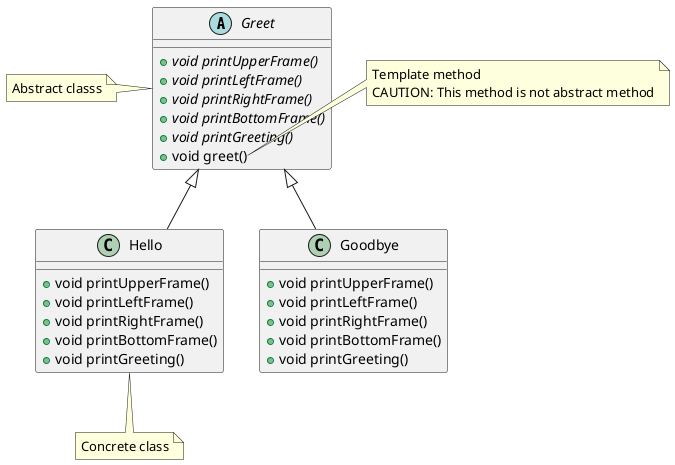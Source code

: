 @startuml
abstract class Greet {
  +{abstract} void printUpperFrame()
  +{abstract} void printLeftFrame()
  +{abstract} void printRightFrame()
  +{abstract} void printBottomFrame()
  +{abstract} void printGreeting()
  +void greet()
}
note left of Greet
  Abstract classs
end note
note right of Greet::greet
  Template method
  CAUTION: This method is not abstract method
end note

class Hello {
  +void printUpperFrame()
  +void printLeftFrame()
  +void printRightFrame()
  +void printBottomFrame()
  +void printGreeting()
}
Greet <|-- Hello
note bottom of Hello
  Concrete class
end note

class Goodbye {
  +void printUpperFrame()
  +void printLeftFrame()
  +void printRightFrame()
  +void printBottomFrame()
  +void printGreeting()
}
Greet <|-- Goodbye

@enduml

